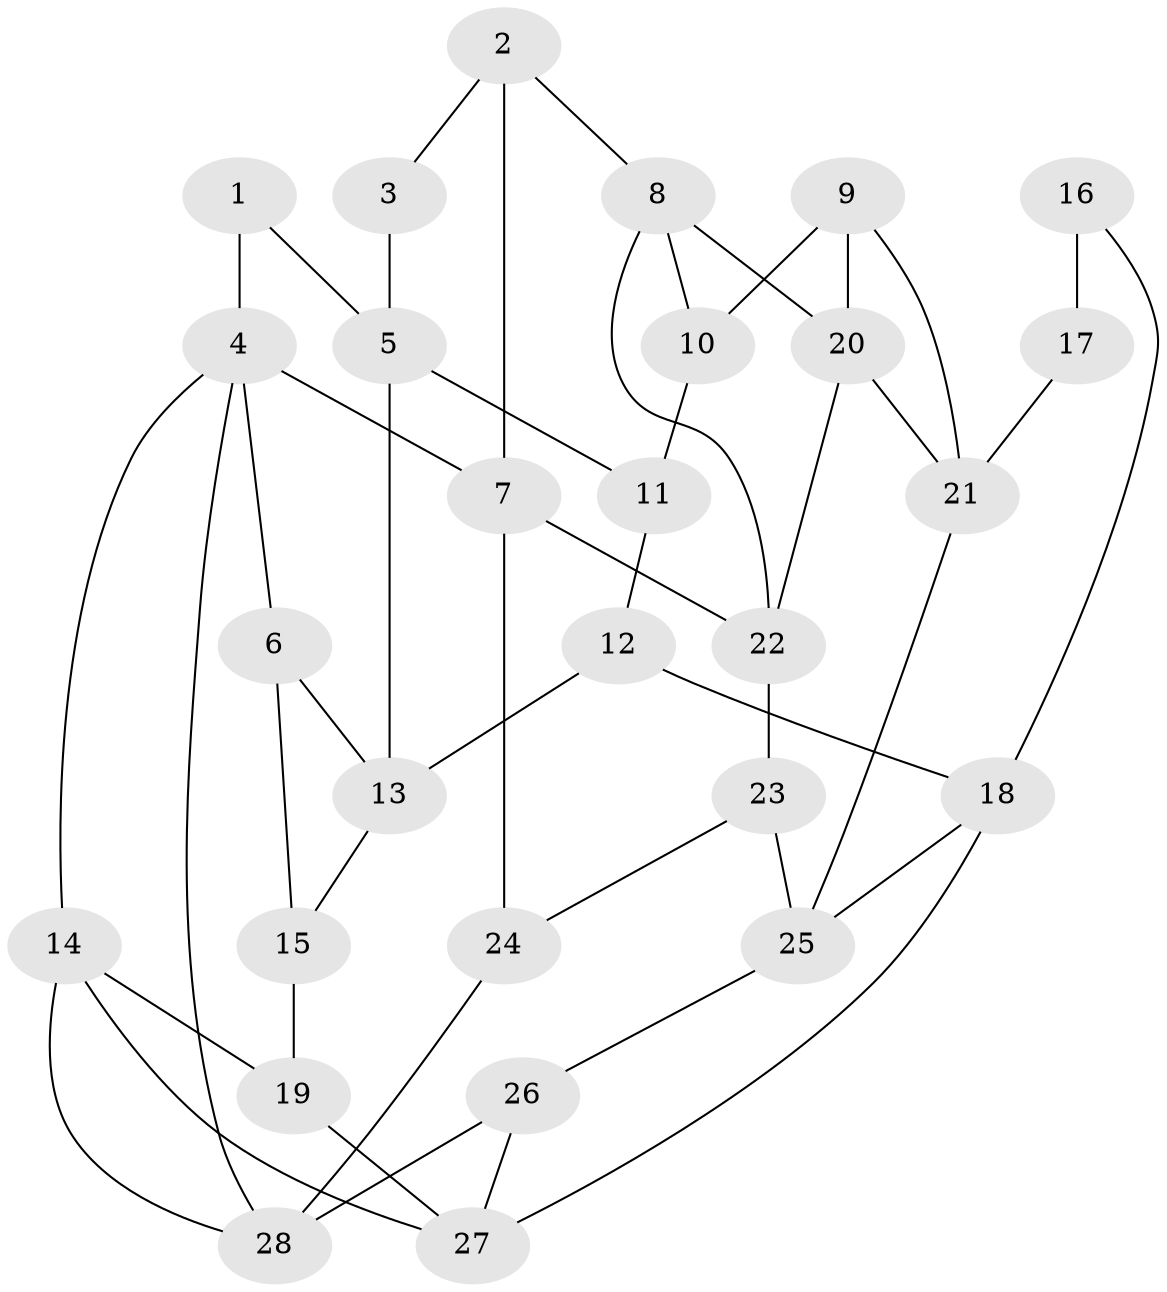 // original degree distribution, {3: 0.07142857142857142, 4: 0.26785714285714285, 5: 0.35714285714285715, 6: 0.30357142857142855}
// Generated by graph-tools (version 1.1) at 2025/03/03/09/25 03:03:23]
// undirected, 28 vertices, 47 edges
graph export_dot {
graph [start="1"]
  node [color=gray90,style=filled];
  1;
  2;
  3;
  4;
  5;
  6;
  7;
  8;
  9;
  10;
  11;
  12;
  13;
  14;
  15;
  16;
  17;
  18;
  19;
  20;
  21;
  22;
  23;
  24;
  25;
  26;
  27;
  28;
  1 -- 4 [weight=2.0];
  1 -- 5 [weight=1.0];
  2 -- 3 [weight=1.0];
  2 -- 7 [weight=1.0];
  2 -- 8 [weight=1.0];
  3 -- 5 [weight=1.0];
  4 -- 6 [weight=1.0];
  4 -- 7 [weight=1.0];
  4 -- 14 [weight=1.0];
  4 -- 28 [weight=1.0];
  5 -- 11 [weight=1.0];
  5 -- 13 [weight=1.0];
  6 -- 13 [weight=1.0];
  6 -- 15 [weight=1.0];
  7 -- 22 [weight=1.0];
  7 -- 24 [weight=1.0];
  8 -- 10 [weight=1.0];
  8 -- 20 [weight=1.0];
  8 -- 22 [weight=1.0];
  9 -- 10 [weight=1.0];
  9 -- 20 [weight=1.0];
  9 -- 21 [weight=1.0];
  10 -- 11 [weight=2.0];
  11 -- 12 [weight=1.0];
  12 -- 13 [weight=1.0];
  12 -- 18 [weight=1.0];
  13 -- 15 [weight=1.0];
  14 -- 19 [weight=1.0];
  14 -- 27 [weight=1.0];
  14 -- 28 [weight=1.0];
  15 -- 19 [weight=2.0];
  16 -- 17 [weight=2.0];
  16 -- 18 [weight=1.0];
  17 -- 21 [weight=1.0];
  18 -- 25 [weight=1.0];
  18 -- 27 [weight=1.0];
  19 -- 27 [weight=1.0];
  20 -- 21 [weight=1.0];
  20 -- 22 [weight=1.0];
  21 -- 25 [weight=1.0];
  22 -- 23 [weight=1.0];
  23 -- 24 [weight=1.0];
  23 -- 25 [weight=1.0];
  24 -- 28 [weight=1.0];
  25 -- 26 [weight=1.0];
  26 -- 27 [weight=1.0];
  26 -- 28 [weight=1.0];
}
